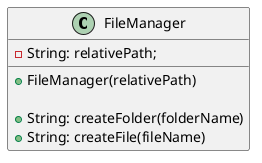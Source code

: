 @startuml
'https://plantuml.com/class-diagram

class FileManager {
    -String: relativePath;

    +FileManager(relativePath)

    +String: createFolder(folderName)
    +String: createFile(fileName)
}
@enduml
